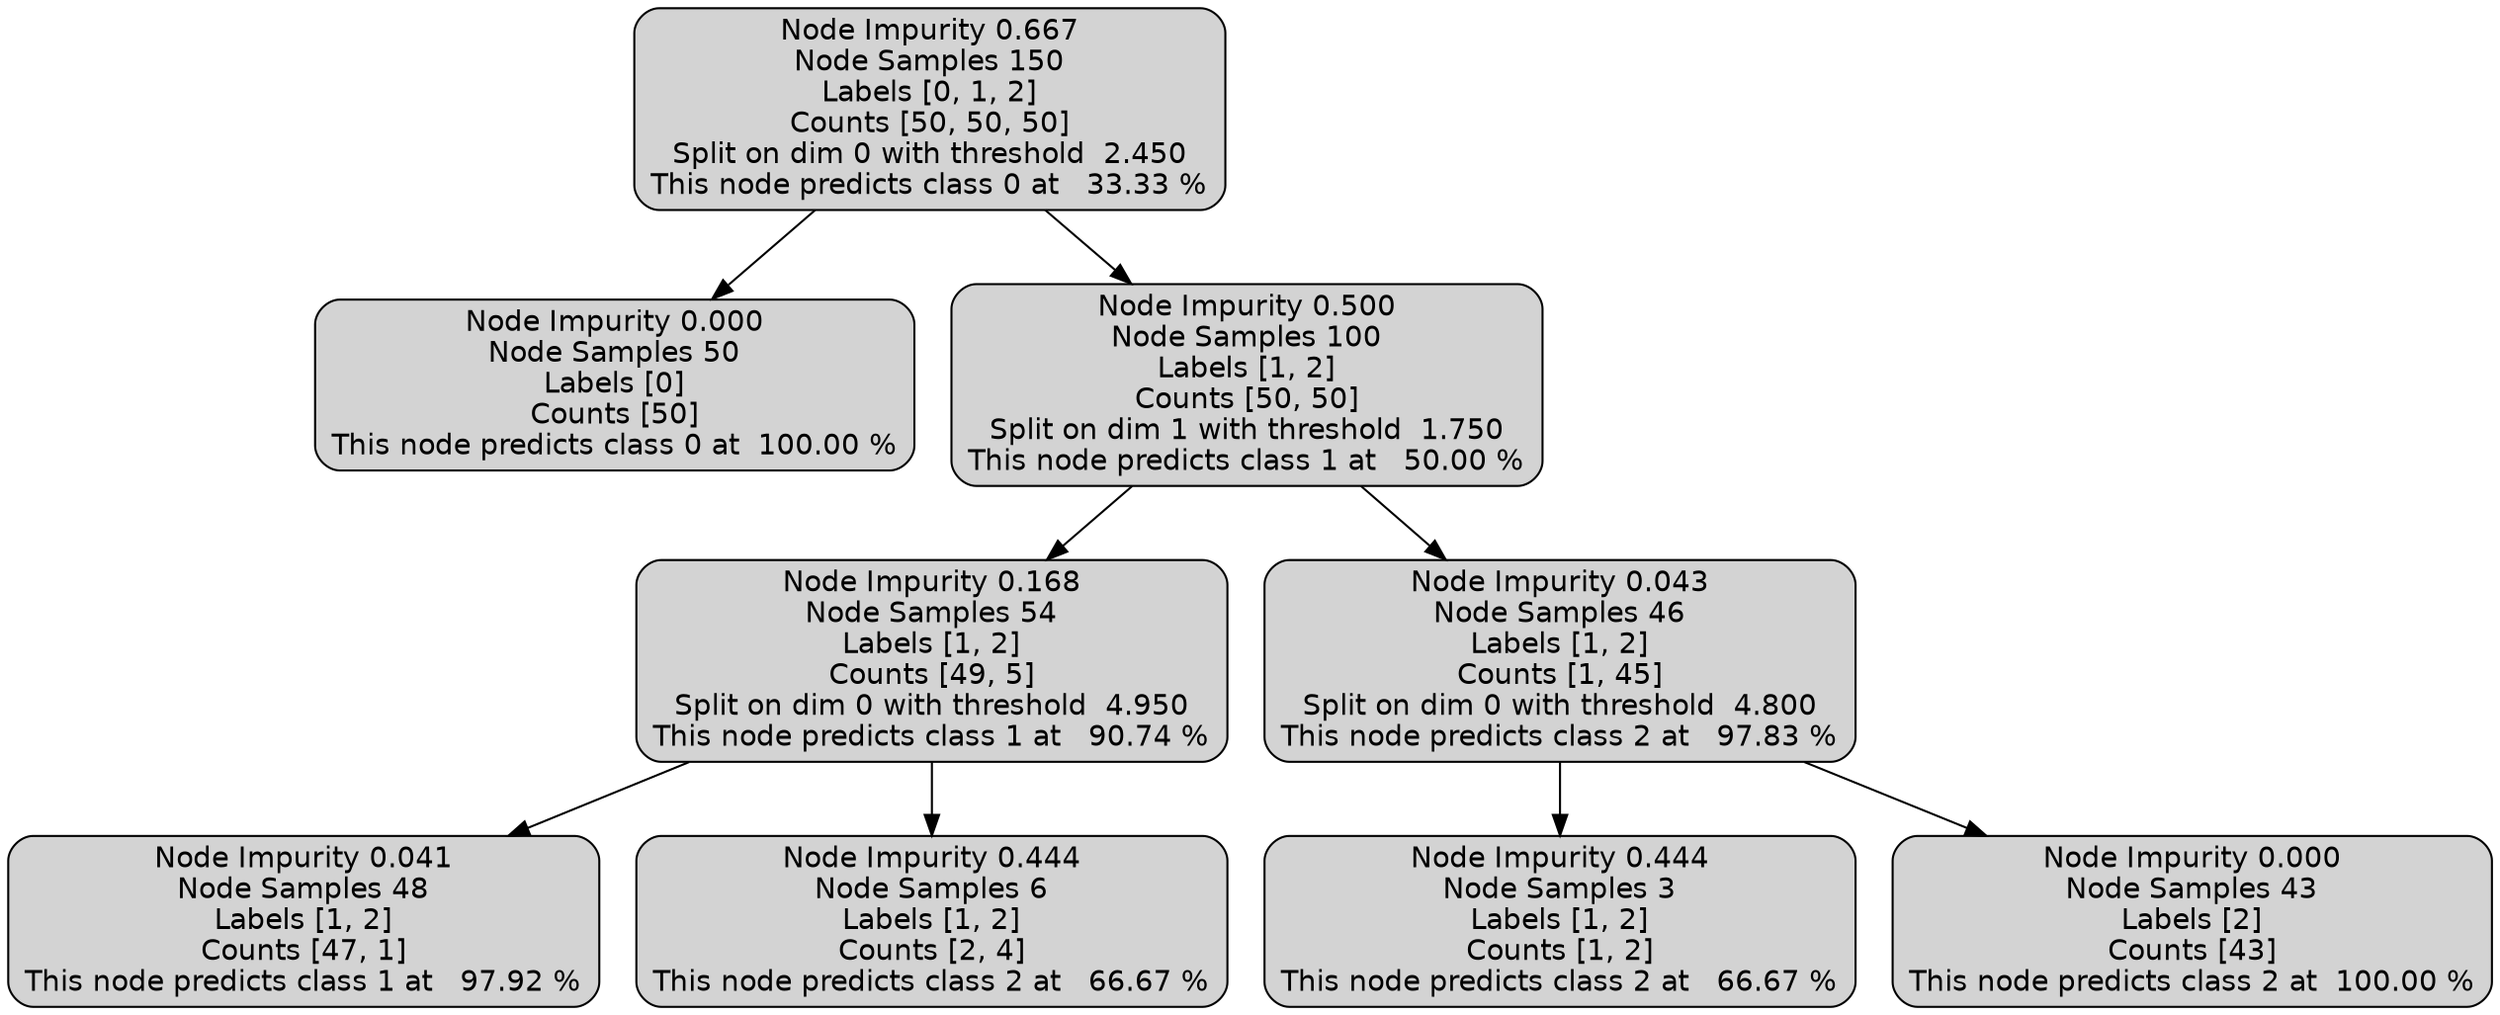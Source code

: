 digraph DTree {
	node [fontname=helvetica shape=box style="filled, rounded"]
	"Node Impurity 0.667\nNode Samples 150\nLabels [0, 1, 2]\nCounts [50, 50, 50]\nSplit on dim 0 with threshold  2.450\nThis node predicts class 0 at   33.33 %" -> "Node Impurity 0.000\nNode Samples 50\nLabels [0]\nCounts [50]\nThis node predicts class 0 at  100.00 %"
	"Node Impurity 0.667\nNode Samples 150\nLabels [0, 1, 2]\nCounts [50, 50, 50]\nSplit on dim 0 with threshold  2.450\nThis node predicts class 0 at   33.33 %" -> "Node Impurity 0.500\nNode Samples 100\nLabels [1, 2]\nCounts [50, 50]\nSplit on dim 1 with threshold  1.750\nThis node predicts class 1 at   50.00 %"
	"Node Impurity 0.500\nNode Samples 100\nLabels [1, 2]\nCounts [50, 50]\nSplit on dim 1 with threshold  1.750\nThis node predicts class 1 at   50.00 %" -> "Node Impurity 0.168\nNode Samples 54\nLabels [1, 2]\nCounts [49, 5]\nSplit on dim 0 with threshold  4.950\nThis node predicts class 1 at   90.74 %"
	"Node Impurity 0.500\nNode Samples 100\nLabels [1, 2]\nCounts [50, 50]\nSplit on dim 1 with threshold  1.750\nThis node predicts class 1 at   50.00 %" -> "Node Impurity 0.043\nNode Samples 46\nLabels [1, 2]\nCounts [1, 45]\nSplit on dim 0 with threshold  4.800\nThis node predicts class 2 at   97.83 %"
	"Node Impurity 0.168\nNode Samples 54\nLabels [1, 2]\nCounts [49, 5]\nSplit on dim 0 with threshold  4.950\nThis node predicts class 1 at   90.74 %" -> "Node Impurity 0.041\nNode Samples 48\nLabels [1, 2]\nCounts [47, 1]\nThis node predicts class 1 at   97.92 %"
	"Node Impurity 0.168\nNode Samples 54\nLabels [1, 2]\nCounts [49, 5]\nSplit on dim 0 with threshold  4.950\nThis node predicts class 1 at   90.74 %" -> "Node Impurity 0.444\nNode Samples 6\nLabels [1, 2]\nCounts [2, 4]\nThis node predicts class 2 at   66.67 %"
	"Node Impurity 0.043\nNode Samples 46\nLabels [1, 2]\nCounts [1, 45]\nSplit on dim 0 with threshold  4.800\nThis node predicts class 2 at   97.83 %" -> "Node Impurity 0.444\nNode Samples 3\nLabels [1, 2]\nCounts [1, 2]\nThis node predicts class 2 at   66.67 %"
	"Node Impurity 0.043\nNode Samples 46\nLabels [1, 2]\nCounts [1, 45]\nSplit on dim 0 with threshold  4.800\nThis node predicts class 2 at   97.83 %" -> "Node Impurity 0.000\nNode Samples 43\nLabels [2]\nCounts [43]\nThis node predicts class 2 at  100.00 %"
}
